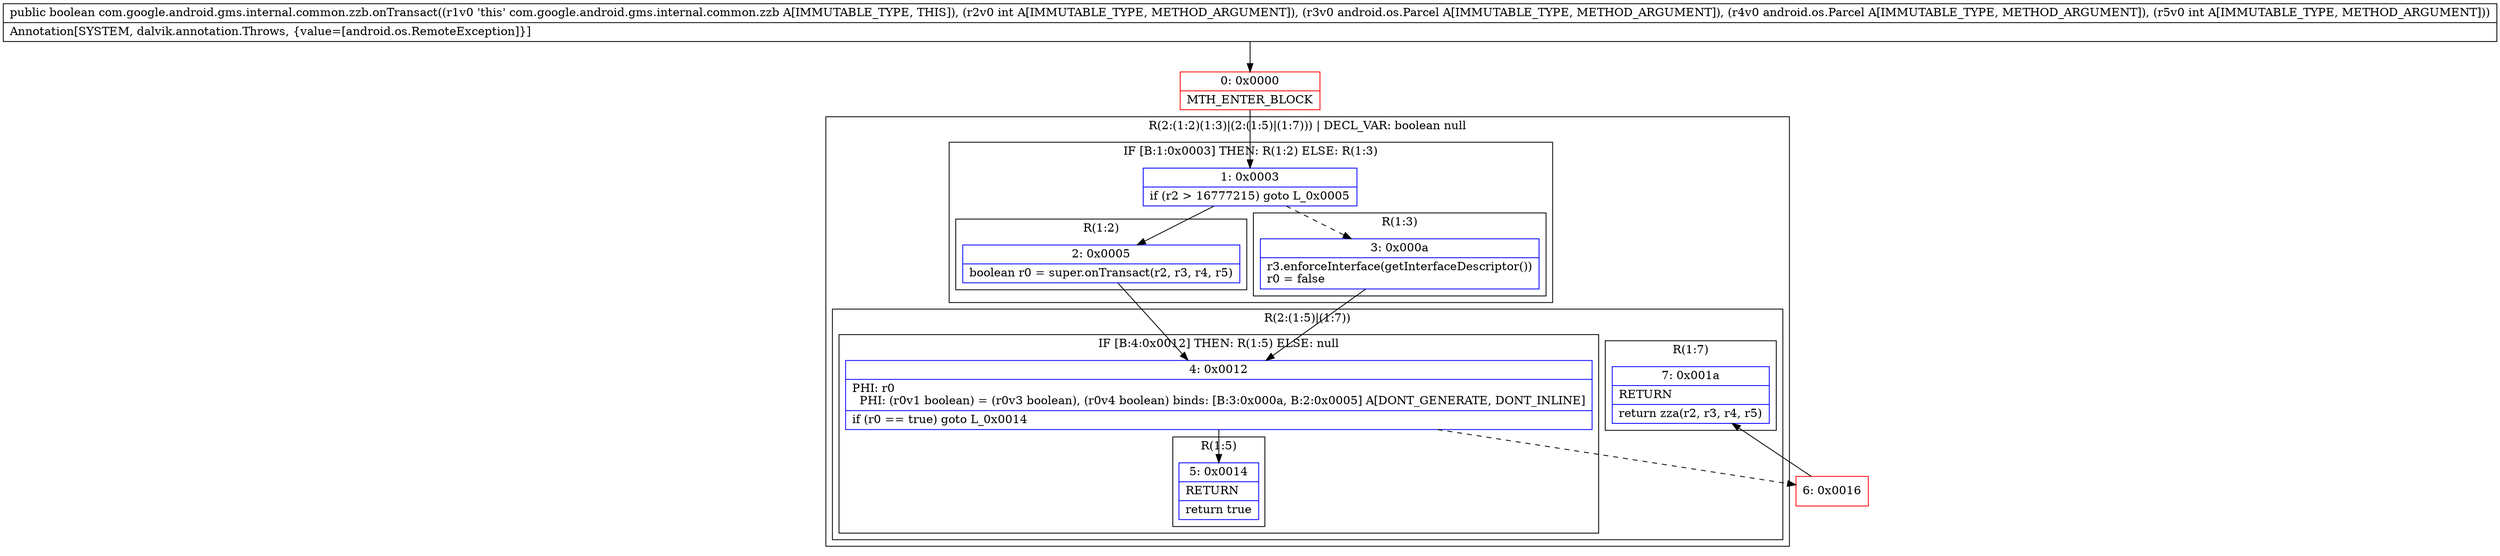 digraph "CFG forcom.google.android.gms.internal.common.zzb.onTransact(ILandroid\/os\/Parcel;Landroid\/os\/Parcel;I)Z" {
subgraph cluster_Region_689847072 {
label = "R(2:(1:2)(1:3)|(2:(1:5)|(1:7))) | DECL_VAR: boolean null\l";
node [shape=record,color=blue];
subgraph cluster_IfRegion_328242737 {
label = "IF [B:1:0x0003] THEN: R(1:2) ELSE: R(1:3)";
node [shape=record,color=blue];
Node_1 [shape=record,label="{1\:\ 0x0003|if (r2 \> 16777215) goto L_0x0005\l}"];
subgraph cluster_Region_268742908 {
label = "R(1:2)";
node [shape=record,color=blue];
Node_2 [shape=record,label="{2\:\ 0x0005|boolean r0 = super.onTransact(r2, r3, r4, r5)\l}"];
}
subgraph cluster_Region_110167182 {
label = "R(1:3)";
node [shape=record,color=blue];
Node_3 [shape=record,label="{3\:\ 0x000a|r3.enforceInterface(getInterfaceDescriptor())\lr0 = false\l}"];
}
}
subgraph cluster_Region_239703619 {
label = "R(2:(1:5)|(1:7))";
node [shape=record,color=blue];
subgraph cluster_IfRegion_847309652 {
label = "IF [B:4:0x0012] THEN: R(1:5) ELSE: null";
node [shape=record,color=blue];
Node_4 [shape=record,label="{4\:\ 0x0012|PHI: r0 \l  PHI: (r0v1 boolean) = (r0v3 boolean), (r0v4 boolean) binds: [B:3:0x000a, B:2:0x0005] A[DONT_GENERATE, DONT_INLINE]\l|if (r0 == true) goto L_0x0014\l}"];
subgraph cluster_Region_1780420895 {
label = "R(1:5)";
node [shape=record,color=blue];
Node_5 [shape=record,label="{5\:\ 0x0014|RETURN\l|return true\l}"];
}
}
subgraph cluster_Region_2099848051 {
label = "R(1:7)";
node [shape=record,color=blue];
Node_7 [shape=record,label="{7\:\ 0x001a|RETURN\l|return zza(r2, r3, r4, r5)\l}"];
}
}
}
Node_0 [shape=record,color=red,label="{0\:\ 0x0000|MTH_ENTER_BLOCK\l}"];
Node_6 [shape=record,color=red,label="{6\:\ 0x0016}"];
MethodNode[shape=record,label="{public boolean com.google.android.gms.internal.common.zzb.onTransact((r1v0 'this' com.google.android.gms.internal.common.zzb A[IMMUTABLE_TYPE, THIS]), (r2v0 int A[IMMUTABLE_TYPE, METHOD_ARGUMENT]), (r3v0 android.os.Parcel A[IMMUTABLE_TYPE, METHOD_ARGUMENT]), (r4v0 android.os.Parcel A[IMMUTABLE_TYPE, METHOD_ARGUMENT]), (r5v0 int A[IMMUTABLE_TYPE, METHOD_ARGUMENT]))  | Annotation[SYSTEM, dalvik.annotation.Throws, \{value=[android.os.RemoteException]\}]\l}"];
MethodNode -> Node_0;
Node_1 -> Node_2;
Node_1 -> Node_3[style=dashed];
Node_2 -> Node_4;
Node_3 -> Node_4;
Node_4 -> Node_5;
Node_4 -> Node_6[style=dashed];
Node_0 -> Node_1;
Node_6 -> Node_7;
}

